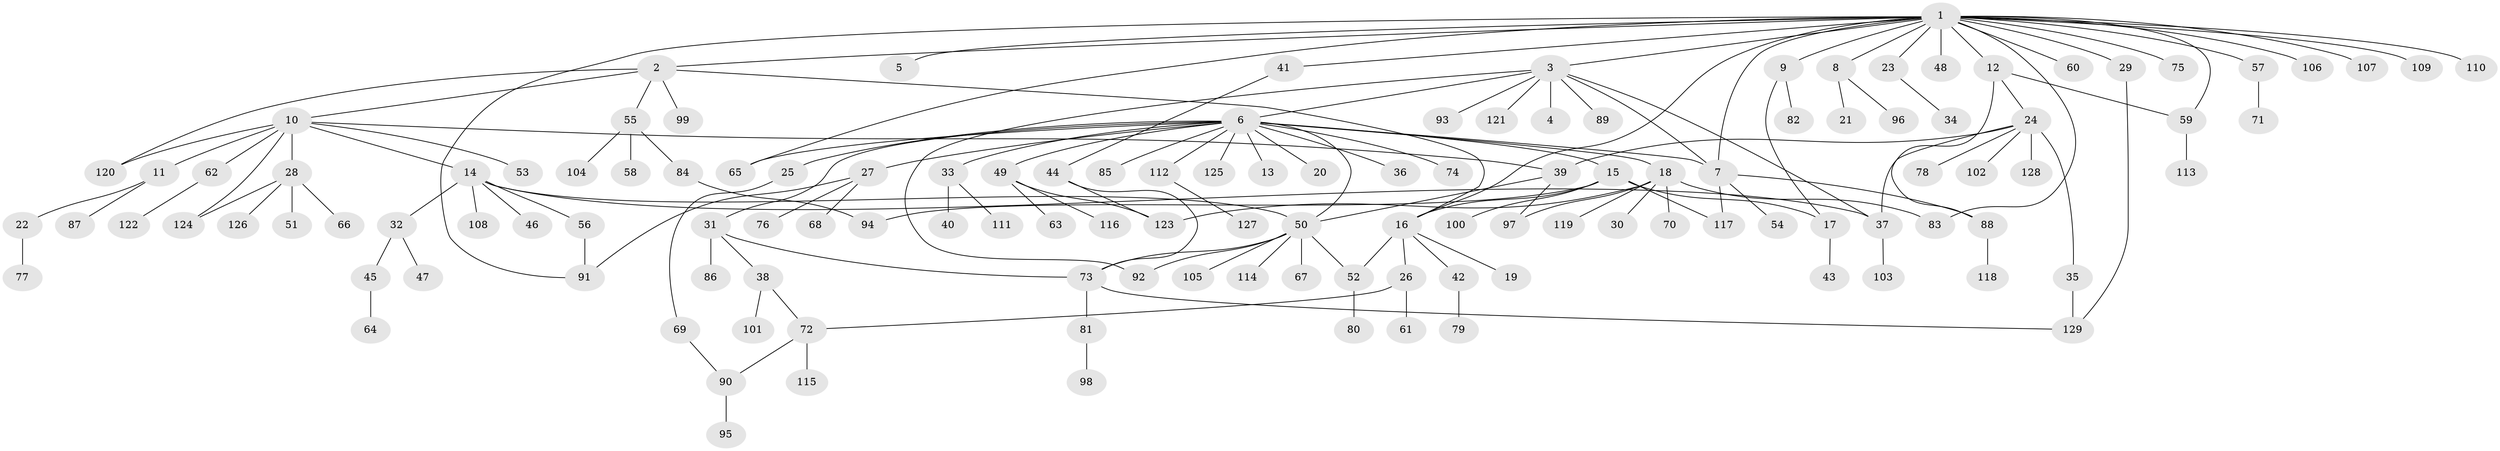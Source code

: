 // coarse degree distribution, {1: 0.7532467532467533, 10: 0.012987012987012988, 6: 0.012987012987012988, 2: 0.11688311688311688, 8: 0.012987012987012988, 13: 0.012987012987012988, 4: 0.03896103896103896, 31: 0.012987012987012988, 11: 0.012987012987012988, 7: 0.012987012987012988}
// Generated by graph-tools (version 1.1) at 2025/50/03/04/25 21:50:59]
// undirected, 129 vertices, 159 edges
graph export_dot {
graph [start="1"]
  node [color=gray90,style=filled];
  1;
  2;
  3;
  4;
  5;
  6;
  7;
  8;
  9;
  10;
  11;
  12;
  13;
  14;
  15;
  16;
  17;
  18;
  19;
  20;
  21;
  22;
  23;
  24;
  25;
  26;
  27;
  28;
  29;
  30;
  31;
  32;
  33;
  34;
  35;
  36;
  37;
  38;
  39;
  40;
  41;
  42;
  43;
  44;
  45;
  46;
  47;
  48;
  49;
  50;
  51;
  52;
  53;
  54;
  55;
  56;
  57;
  58;
  59;
  60;
  61;
  62;
  63;
  64;
  65;
  66;
  67;
  68;
  69;
  70;
  71;
  72;
  73;
  74;
  75;
  76;
  77;
  78;
  79;
  80;
  81;
  82;
  83;
  84;
  85;
  86;
  87;
  88;
  89;
  90;
  91;
  92;
  93;
  94;
  95;
  96;
  97;
  98;
  99;
  100;
  101;
  102;
  103;
  104;
  105;
  106;
  107;
  108;
  109;
  110;
  111;
  112;
  113;
  114;
  115;
  116;
  117;
  118;
  119;
  120;
  121;
  122;
  123;
  124;
  125;
  126;
  127;
  128;
  129;
  1 -- 2;
  1 -- 3;
  1 -- 5;
  1 -- 7;
  1 -- 8;
  1 -- 9;
  1 -- 12;
  1 -- 16;
  1 -- 23;
  1 -- 29;
  1 -- 41;
  1 -- 48;
  1 -- 57;
  1 -- 59;
  1 -- 60;
  1 -- 65;
  1 -- 75;
  1 -- 83;
  1 -- 91;
  1 -- 106;
  1 -- 107;
  1 -- 109;
  1 -- 110;
  2 -- 10;
  2 -- 16;
  2 -- 55;
  2 -- 99;
  2 -- 120;
  3 -- 4;
  3 -- 6;
  3 -- 7;
  3 -- 37;
  3 -- 89;
  3 -- 92;
  3 -- 93;
  3 -- 121;
  6 -- 7;
  6 -- 13;
  6 -- 15;
  6 -- 18;
  6 -- 20;
  6 -- 25;
  6 -- 27;
  6 -- 31;
  6 -- 33;
  6 -- 36;
  6 -- 49;
  6 -- 50;
  6 -- 65;
  6 -- 74;
  6 -- 85;
  6 -- 112;
  6 -- 125;
  7 -- 54;
  7 -- 88;
  7 -- 117;
  8 -- 21;
  8 -- 96;
  9 -- 17;
  9 -- 82;
  10 -- 11;
  10 -- 14;
  10 -- 28;
  10 -- 39;
  10 -- 53;
  10 -- 62;
  10 -- 120;
  10 -- 124;
  11 -- 22;
  11 -- 87;
  12 -- 24;
  12 -- 59;
  12 -- 88;
  14 -- 32;
  14 -- 37;
  14 -- 46;
  14 -- 50;
  14 -- 56;
  14 -- 108;
  15 -- 16;
  15 -- 17;
  15 -- 94;
  15 -- 100;
  15 -- 117;
  16 -- 19;
  16 -- 26;
  16 -- 42;
  16 -- 52;
  17 -- 43;
  18 -- 30;
  18 -- 70;
  18 -- 83;
  18 -- 97;
  18 -- 119;
  18 -- 123;
  22 -- 77;
  23 -- 34;
  24 -- 35;
  24 -- 37;
  24 -- 39;
  24 -- 78;
  24 -- 102;
  24 -- 128;
  25 -- 69;
  26 -- 61;
  26 -- 72;
  27 -- 68;
  27 -- 76;
  27 -- 91;
  28 -- 51;
  28 -- 66;
  28 -- 124;
  28 -- 126;
  29 -- 129;
  31 -- 38;
  31 -- 73;
  31 -- 86;
  32 -- 45;
  32 -- 47;
  33 -- 40;
  33 -- 111;
  35 -- 129;
  37 -- 103;
  38 -- 72;
  38 -- 101;
  39 -- 50;
  39 -- 97;
  41 -- 44;
  42 -- 79;
  44 -- 73;
  44 -- 123;
  45 -- 64;
  49 -- 63;
  49 -- 116;
  49 -- 123;
  50 -- 52;
  50 -- 67;
  50 -- 73;
  50 -- 92;
  50 -- 105;
  50 -- 114;
  52 -- 80;
  55 -- 58;
  55 -- 84;
  55 -- 104;
  56 -- 91;
  57 -- 71;
  59 -- 113;
  62 -- 122;
  69 -- 90;
  72 -- 90;
  72 -- 115;
  73 -- 81;
  73 -- 129;
  81 -- 98;
  84 -- 94;
  88 -- 118;
  90 -- 95;
  112 -- 127;
}
